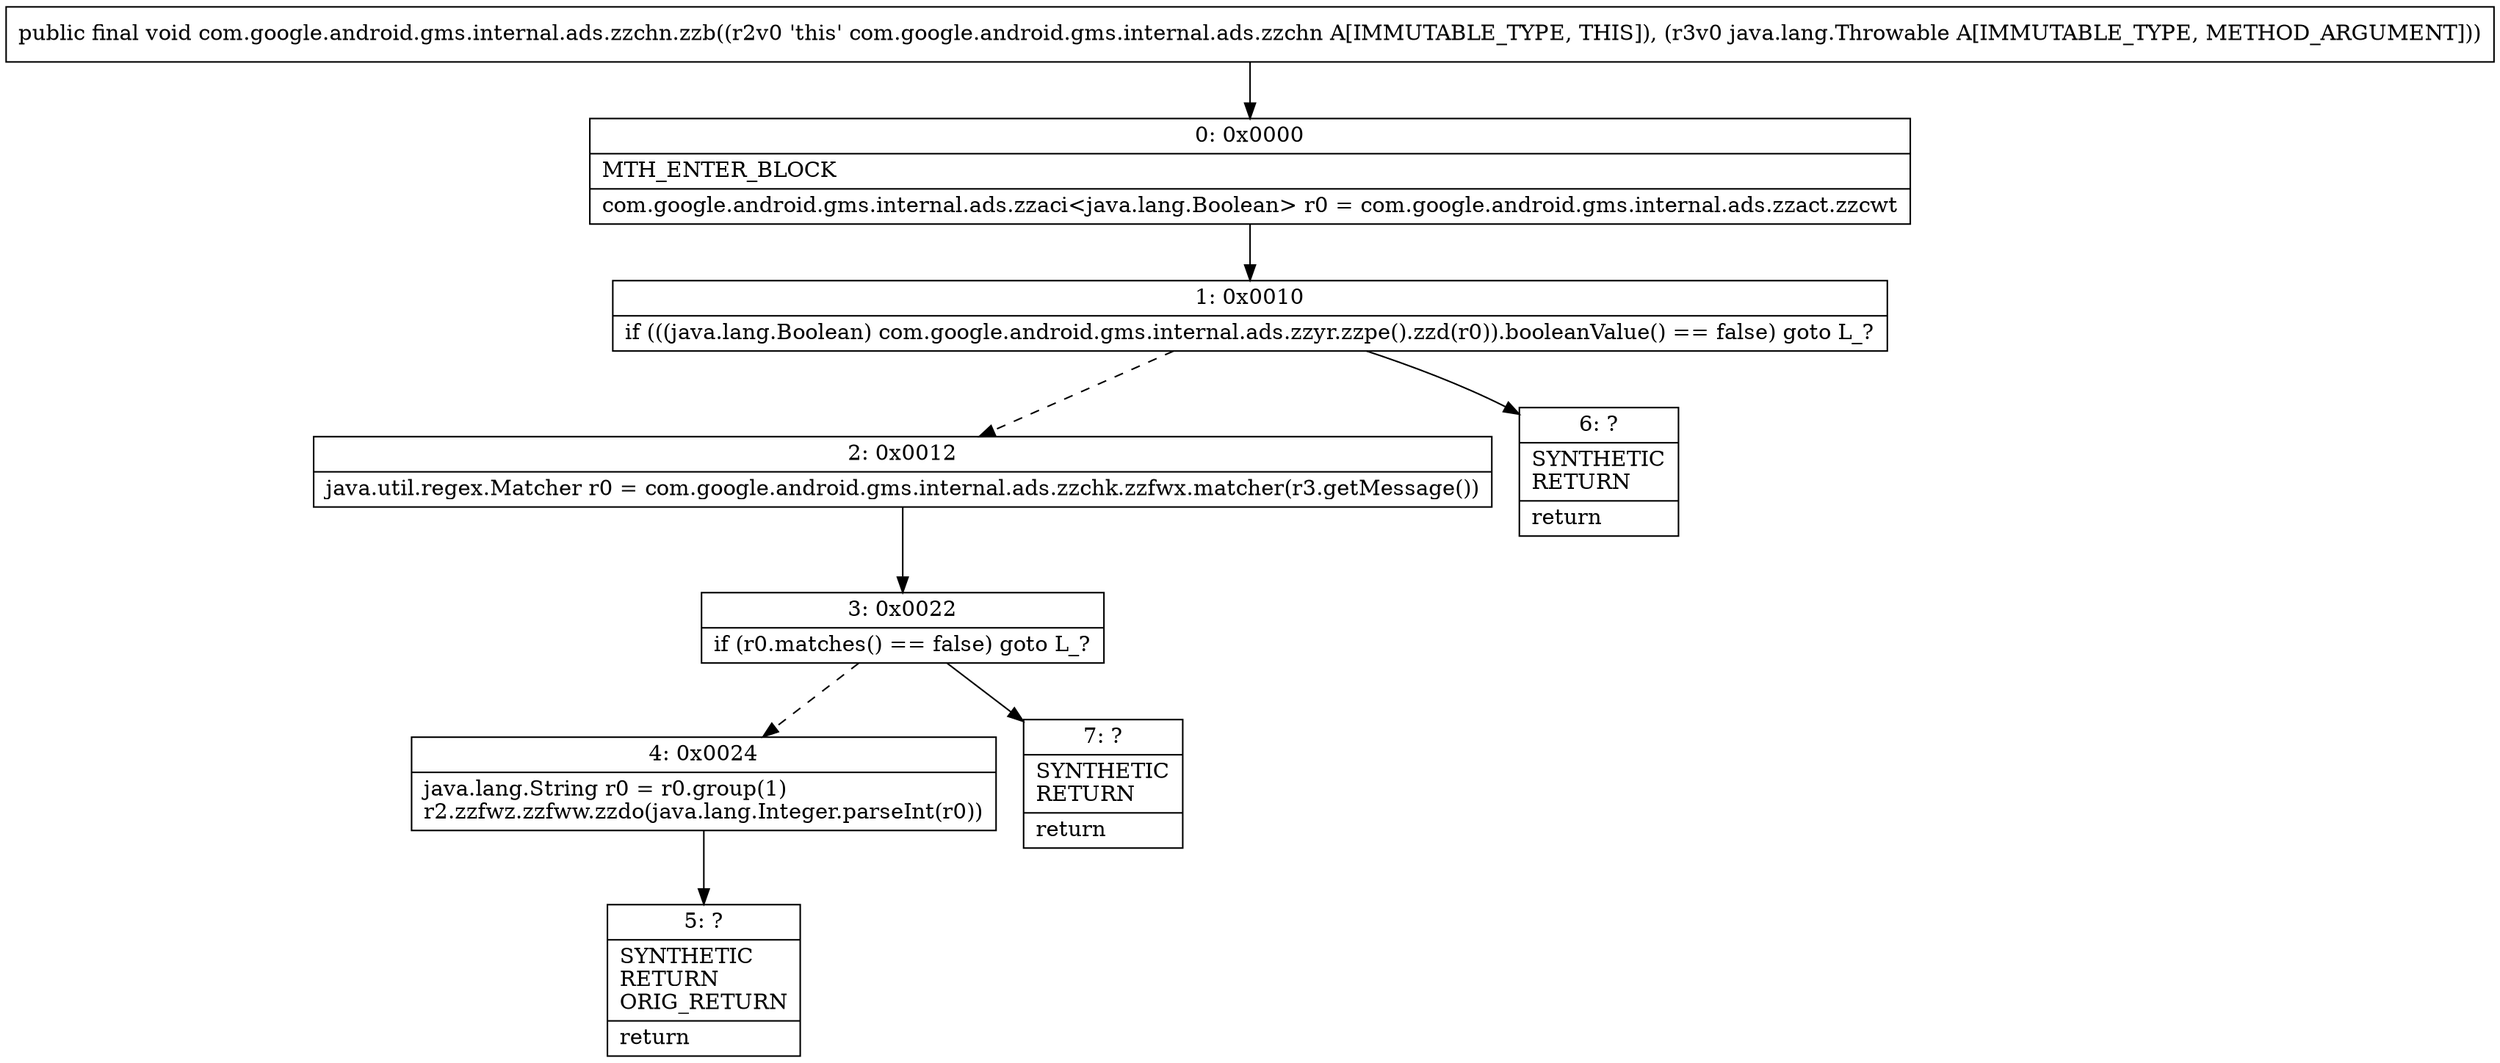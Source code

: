 digraph "CFG forcom.google.android.gms.internal.ads.zzchn.zzb(Ljava\/lang\/Throwable;)V" {
Node_0 [shape=record,label="{0\:\ 0x0000|MTH_ENTER_BLOCK\l|com.google.android.gms.internal.ads.zzaci\<java.lang.Boolean\> r0 = com.google.android.gms.internal.ads.zzact.zzcwt\l}"];
Node_1 [shape=record,label="{1\:\ 0x0010|if (((java.lang.Boolean) com.google.android.gms.internal.ads.zzyr.zzpe().zzd(r0)).booleanValue() == false) goto L_?\l}"];
Node_2 [shape=record,label="{2\:\ 0x0012|java.util.regex.Matcher r0 = com.google.android.gms.internal.ads.zzchk.zzfwx.matcher(r3.getMessage())\l}"];
Node_3 [shape=record,label="{3\:\ 0x0022|if (r0.matches() == false) goto L_?\l}"];
Node_4 [shape=record,label="{4\:\ 0x0024|java.lang.String r0 = r0.group(1)\lr2.zzfwz.zzfww.zzdo(java.lang.Integer.parseInt(r0))\l}"];
Node_5 [shape=record,label="{5\:\ ?|SYNTHETIC\lRETURN\lORIG_RETURN\l|return\l}"];
Node_6 [shape=record,label="{6\:\ ?|SYNTHETIC\lRETURN\l|return\l}"];
Node_7 [shape=record,label="{7\:\ ?|SYNTHETIC\lRETURN\l|return\l}"];
MethodNode[shape=record,label="{public final void com.google.android.gms.internal.ads.zzchn.zzb((r2v0 'this' com.google.android.gms.internal.ads.zzchn A[IMMUTABLE_TYPE, THIS]), (r3v0 java.lang.Throwable A[IMMUTABLE_TYPE, METHOD_ARGUMENT])) }"];
MethodNode -> Node_0;
Node_0 -> Node_1;
Node_1 -> Node_2[style=dashed];
Node_1 -> Node_6;
Node_2 -> Node_3;
Node_3 -> Node_4[style=dashed];
Node_3 -> Node_7;
Node_4 -> Node_5;
}

